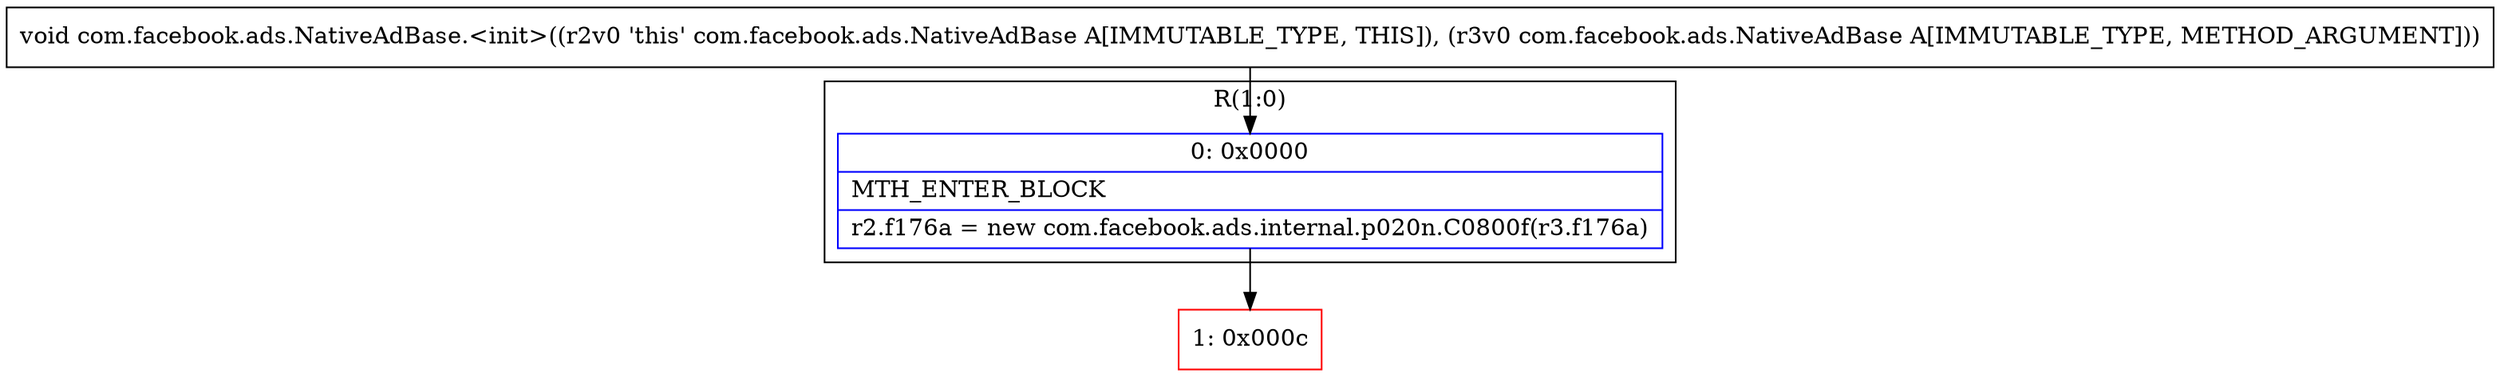 digraph "CFG forcom.facebook.ads.NativeAdBase.\<init\>(Lcom\/facebook\/ads\/NativeAdBase;)V" {
subgraph cluster_Region_1824609562 {
label = "R(1:0)";
node [shape=record,color=blue];
Node_0 [shape=record,label="{0\:\ 0x0000|MTH_ENTER_BLOCK\l|r2.f176a = new com.facebook.ads.internal.p020n.C0800f(r3.f176a)\l}"];
}
Node_1 [shape=record,color=red,label="{1\:\ 0x000c}"];
MethodNode[shape=record,label="{void com.facebook.ads.NativeAdBase.\<init\>((r2v0 'this' com.facebook.ads.NativeAdBase A[IMMUTABLE_TYPE, THIS]), (r3v0 com.facebook.ads.NativeAdBase A[IMMUTABLE_TYPE, METHOD_ARGUMENT])) }"];
MethodNode -> Node_0;
Node_0 -> Node_1;
}

